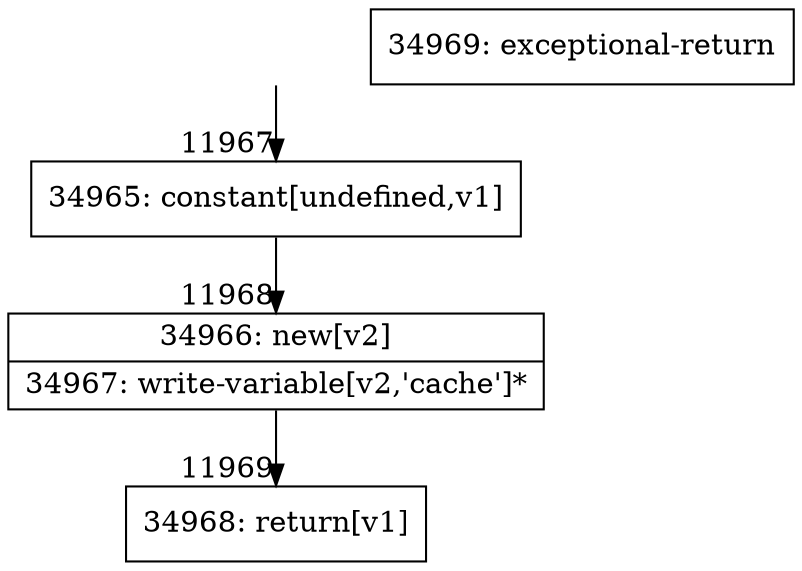 digraph {
rankdir="TD"
BB_entry883[shape=none,label=""];
BB_entry883 -> BB11967 [tailport=s, headport=n, headlabel="    11967"]
BB11967 [shape=record label="{34965: constant[undefined,v1]}" ] 
BB11967 -> BB11968 [tailport=s, headport=n, headlabel="      11968"]
BB11968 [shape=record label="{34966: new[v2]|34967: write-variable[v2,'cache']*}" ] 
BB11968 -> BB11969 [tailport=s, headport=n, headlabel="      11969"]
BB11969 [shape=record label="{34968: return[v1]}" ] 
BB11970 [shape=record label="{34969: exceptional-return}" ] 
//#$~ 16710
}
